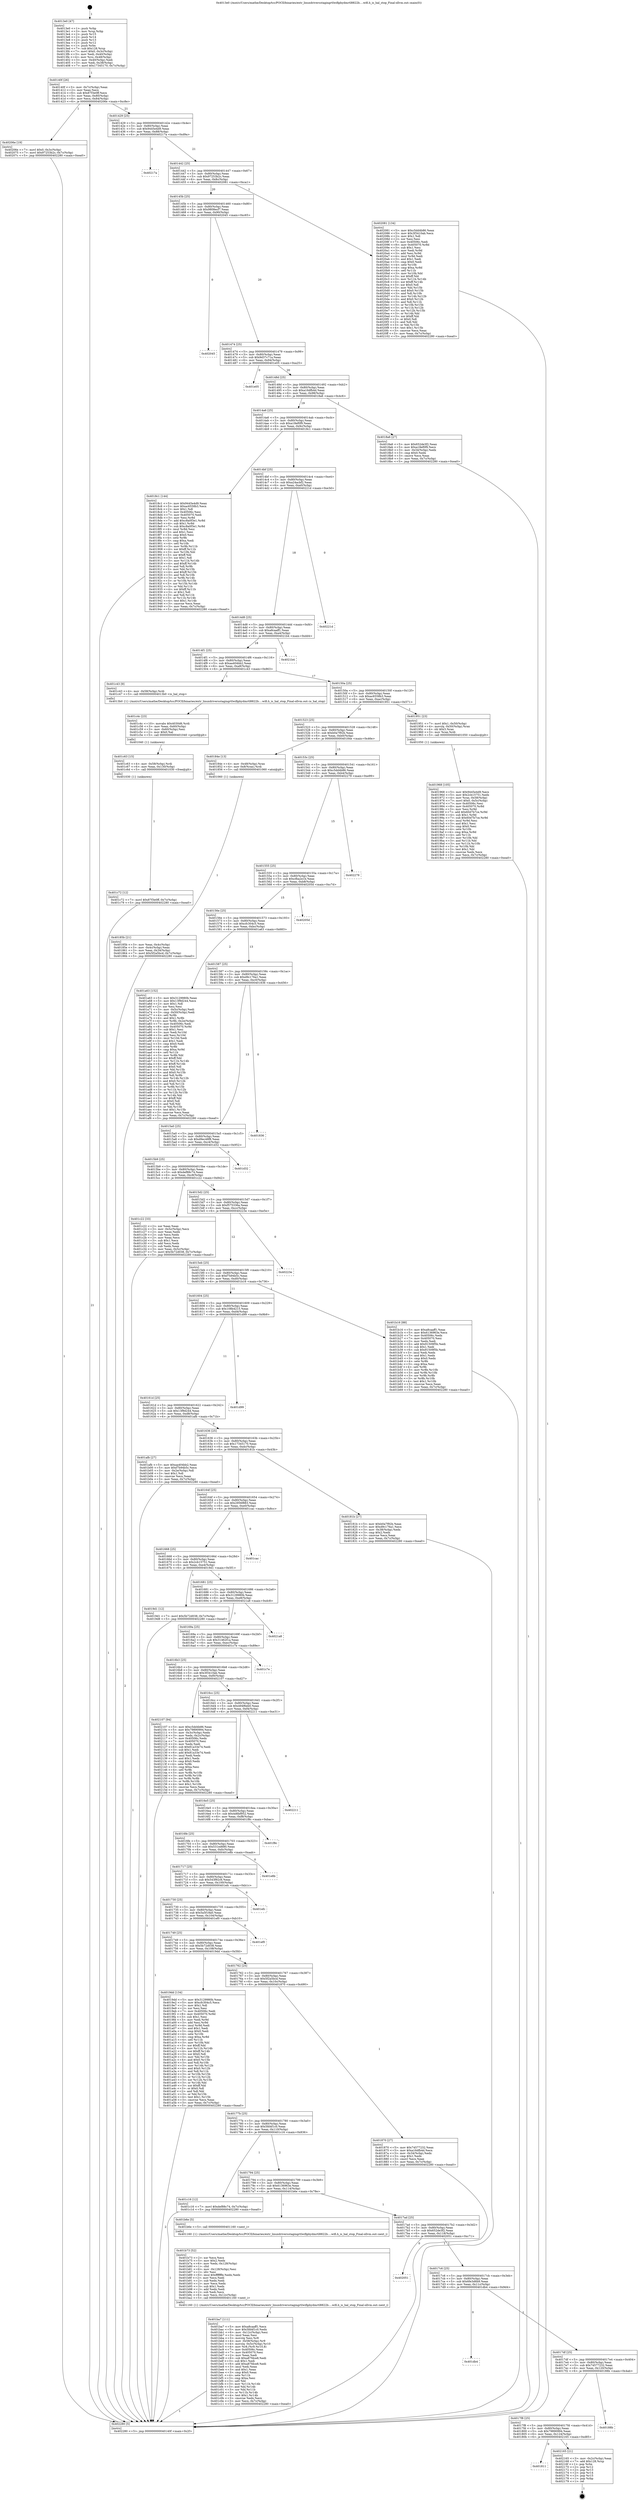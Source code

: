 digraph "0x4013e0" {
  label = "0x4013e0 (/mnt/c/Users/mathe/Desktop/tcc/POCII/binaries/extr_linuxdriversstagingrtlwifiphydmrtl8822b....wifi.h_is_hal_stop_Final-ollvm.out::main(0))"
  labelloc = "t"
  node[shape=record]

  Entry [label="",width=0.3,height=0.3,shape=circle,fillcolor=black,style=filled]
  "0x40140f" [label="{
     0x40140f [26]\l
     | [instrs]\l
     &nbsp;&nbsp;0x40140f \<+3\>: mov -0x7c(%rbp),%eax\l
     &nbsp;&nbsp;0x401412 \<+2\>: mov %eax,%ecx\l
     &nbsp;&nbsp;0x401414 \<+6\>: sub $0x87f3e0ff,%ecx\l
     &nbsp;&nbsp;0x40141a \<+3\>: mov %eax,-0x80(%rbp)\l
     &nbsp;&nbsp;0x40141d \<+6\>: mov %ecx,-0x84(%rbp)\l
     &nbsp;&nbsp;0x401423 \<+6\>: je 000000000040206e \<main+0xc8e\>\l
  }"]
  "0x40206e" [label="{
     0x40206e [19]\l
     | [instrs]\l
     &nbsp;&nbsp;0x40206e \<+7\>: movl $0x0,-0x3c(%rbp)\l
     &nbsp;&nbsp;0x402075 \<+7\>: movl $0x97253b2c,-0x7c(%rbp)\l
     &nbsp;&nbsp;0x40207c \<+5\>: jmp 0000000000402280 \<main+0xea0\>\l
  }"]
  "0x401429" [label="{
     0x401429 [25]\l
     | [instrs]\l
     &nbsp;&nbsp;0x401429 \<+5\>: jmp 000000000040142e \<main+0x4e\>\l
     &nbsp;&nbsp;0x40142e \<+3\>: mov -0x80(%rbp),%eax\l
     &nbsp;&nbsp;0x401431 \<+5\>: sub $0x9445e4d9,%eax\l
     &nbsp;&nbsp;0x401436 \<+6\>: mov %eax,-0x88(%rbp)\l
     &nbsp;&nbsp;0x40143c \<+6\>: je 000000000040217a \<main+0xd9a\>\l
  }"]
  Exit [label="",width=0.3,height=0.3,shape=circle,fillcolor=black,style=filled,peripheries=2]
  "0x40217a" [label="{
     0x40217a\l
  }", style=dashed]
  "0x401442" [label="{
     0x401442 [25]\l
     | [instrs]\l
     &nbsp;&nbsp;0x401442 \<+5\>: jmp 0000000000401447 \<main+0x67\>\l
     &nbsp;&nbsp;0x401447 \<+3\>: mov -0x80(%rbp),%eax\l
     &nbsp;&nbsp;0x40144a \<+5\>: sub $0x97253b2c,%eax\l
     &nbsp;&nbsp;0x40144f \<+6\>: mov %eax,-0x8c(%rbp)\l
     &nbsp;&nbsp;0x401455 \<+6\>: je 0000000000402081 \<main+0xca1\>\l
  }"]
  "0x401811" [label="{
     0x401811\l
  }", style=dashed]
  "0x402081" [label="{
     0x402081 [134]\l
     | [instrs]\l
     &nbsp;&nbsp;0x402081 \<+5\>: mov $0xc5dd4b86,%eax\l
     &nbsp;&nbsp;0x402086 \<+5\>: mov $0x3f3410ab,%ecx\l
     &nbsp;&nbsp;0x40208b \<+2\>: mov $0x1,%dl\l
     &nbsp;&nbsp;0x40208d \<+2\>: xor %esi,%esi\l
     &nbsp;&nbsp;0x40208f \<+7\>: mov 0x40506c,%edi\l
     &nbsp;&nbsp;0x402096 \<+8\>: mov 0x405070,%r8d\l
     &nbsp;&nbsp;0x40209e \<+3\>: sub $0x1,%esi\l
     &nbsp;&nbsp;0x4020a1 \<+3\>: mov %edi,%r9d\l
     &nbsp;&nbsp;0x4020a4 \<+3\>: add %esi,%r9d\l
     &nbsp;&nbsp;0x4020a7 \<+4\>: imul %r9d,%edi\l
     &nbsp;&nbsp;0x4020ab \<+3\>: and $0x1,%edi\l
     &nbsp;&nbsp;0x4020ae \<+3\>: cmp $0x0,%edi\l
     &nbsp;&nbsp;0x4020b1 \<+4\>: sete %r10b\l
     &nbsp;&nbsp;0x4020b5 \<+4\>: cmp $0xa,%r8d\l
     &nbsp;&nbsp;0x4020b9 \<+4\>: setl %r11b\l
     &nbsp;&nbsp;0x4020bd \<+3\>: mov %r10b,%bl\l
     &nbsp;&nbsp;0x4020c0 \<+3\>: xor $0xff,%bl\l
     &nbsp;&nbsp;0x4020c3 \<+3\>: mov %r11b,%r14b\l
     &nbsp;&nbsp;0x4020c6 \<+4\>: xor $0xff,%r14b\l
     &nbsp;&nbsp;0x4020ca \<+3\>: xor $0x0,%dl\l
     &nbsp;&nbsp;0x4020cd \<+3\>: mov %bl,%r15b\l
     &nbsp;&nbsp;0x4020d0 \<+4\>: and $0x0,%r15b\l
     &nbsp;&nbsp;0x4020d4 \<+3\>: and %dl,%r10b\l
     &nbsp;&nbsp;0x4020d7 \<+3\>: mov %r14b,%r12b\l
     &nbsp;&nbsp;0x4020da \<+4\>: and $0x0,%r12b\l
     &nbsp;&nbsp;0x4020de \<+3\>: and %dl,%r11b\l
     &nbsp;&nbsp;0x4020e1 \<+3\>: or %r10b,%r15b\l
     &nbsp;&nbsp;0x4020e4 \<+3\>: or %r11b,%r12b\l
     &nbsp;&nbsp;0x4020e7 \<+3\>: xor %r12b,%r15b\l
     &nbsp;&nbsp;0x4020ea \<+3\>: or %r14b,%bl\l
     &nbsp;&nbsp;0x4020ed \<+3\>: xor $0xff,%bl\l
     &nbsp;&nbsp;0x4020f0 \<+3\>: or $0x0,%dl\l
     &nbsp;&nbsp;0x4020f3 \<+2\>: and %dl,%bl\l
     &nbsp;&nbsp;0x4020f5 \<+3\>: or %bl,%r15b\l
     &nbsp;&nbsp;0x4020f8 \<+4\>: test $0x1,%r15b\l
     &nbsp;&nbsp;0x4020fc \<+3\>: cmovne %ecx,%eax\l
     &nbsp;&nbsp;0x4020ff \<+3\>: mov %eax,-0x7c(%rbp)\l
     &nbsp;&nbsp;0x402102 \<+5\>: jmp 0000000000402280 \<main+0xea0\>\l
  }"]
  "0x40145b" [label="{
     0x40145b [25]\l
     | [instrs]\l
     &nbsp;&nbsp;0x40145b \<+5\>: jmp 0000000000401460 \<main+0x80\>\l
     &nbsp;&nbsp;0x401460 \<+3\>: mov -0x80(%rbp),%eax\l
     &nbsp;&nbsp;0x401463 \<+5\>: sub $0x9808ecf7,%eax\l
     &nbsp;&nbsp;0x401468 \<+6\>: mov %eax,-0x90(%rbp)\l
     &nbsp;&nbsp;0x40146e \<+6\>: je 0000000000402045 \<main+0xc65\>\l
  }"]
  "0x402165" [label="{
     0x402165 [21]\l
     | [instrs]\l
     &nbsp;&nbsp;0x402165 \<+3\>: mov -0x2c(%rbp),%eax\l
     &nbsp;&nbsp;0x402168 \<+7\>: add $0x128,%rsp\l
     &nbsp;&nbsp;0x40216f \<+1\>: pop %rbx\l
     &nbsp;&nbsp;0x402170 \<+2\>: pop %r12\l
     &nbsp;&nbsp;0x402172 \<+2\>: pop %r13\l
     &nbsp;&nbsp;0x402174 \<+2\>: pop %r14\l
     &nbsp;&nbsp;0x402176 \<+2\>: pop %r15\l
     &nbsp;&nbsp;0x402178 \<+1\>: pop %rbp\l
     &nbsp;&nbsp;0x402179 \<+1\>: ret\l
  }"]
  "0x402045" [label="{
     0x402045\l
  }", style=dashed]
  "0x401474" [label="{
     0x401474 [25]\l
     | [instrs]\l
     &nbsp;&nbsp;0x401474 \<+5\>: jmp 0000000000401479 \<main+0x99\>\l
     &nbsp;&nbsp;0x401479 \<+3\>: mov -0x80(%rbp),%eax\l
     &nbsp;&nbsp;0x40147c \<+5\>: sub $0x9d37c71a,%eax\l
     &nbsp;&nbsp;0x401481 \<+6\>: mov %eax,-0x94(%rbp)\l
     &nbsp;&nbsp;0x401487 \<+6\>: je 0000000000401e05 \<main+0xa25\>\l
  }"]
  "0x4017f8" [label="{
     0x4017f8 [25]\l
     | [instrs]\l
     &nbsp;&nbsp;0x4017f8 \<+5\>: jmp 00000000004017fd \<main+0x41d\>\l
     &nbsp;&nbsp;0x4017fd \<+3\>: mov -0x80(%rbp),%eax\l
     &nbsp;&nbsp;0x401800 \<+5\>: sub $0x79890994,%eax\l
     &nbsp;&nbsp;0x401805 \<+6\>: mov %eax,-0x124(%rbp)\l
     &nbsp;&nbsp;0x40180b \<+6\>: je 0000000000402165 \<main+0xd85\>\l
  }"]
  "0x401e05" [label="{
     0x401e05\l
  }", style=dashed]
  "0x40148d" [label="{
     0x40148d [25]\l
     | [instrs]\l
     &nbsp;&nbsp;0x40148d \<+5\>: jmp 0000000000401492 \<main+0xb2\>\l
     &nbsp;&nbsp;0x401492 \<+3\>: mov -0x80(%rbp),%eax\l
     &nbsp;&nbsp;0x401495 \<+5\>: sub $0xa16dfb4d,%eax\l
     &nbsp;&nbsp;0x40149a \<+6\>: mov %eax,-0x98(%rbp)\l
     &nbsp;&nbsp;0x4014a0 \<+6\>: je 00000000004018a6 \<main+0x4c6\>\l
  }"]
  "0x40188b" [label="{
     0x40188b\l
  }", style=dashed]
  "0x4018a6" [label="{
     0x4018a6 [27]\l
     | [instrs]\l
     &nbsp;&nbsp;0x4018a6 \<+5\>: mov $0x652de3f2,%eax\l
     &nbsp;&nbsp;0x4018ab \<+5\>: mov $0xa18ef0f9,%ecx\l
     &nbsp;&nbsp;0x4018b0 \<+3\>: mov -0x34(%rbp),%edx\l
     &nbsp;&nbsp;0x4018b3 \<+3\>: cmp $0x0,%edx\l
     &nbsp;&nbsp;0x4018b6 \<+3\>: cmove %ecx,%eax\l
     &nbsp;&nbsp;0x4018b9 \<+3\>: mov %eax,-0x7c(%rbp)\l
     &nbsp;&nbsp;0x4018bc \<+5\>: jmp 0000000000402280 \<main+0xea0\>\l
  }"]
  "0x4014a6" [label="{
     0x4014a6 [25]\l
     | [instrs]\l
     &nbsp;&nbsp;0x4014a6 \<+5\>: jmp 00000000004014ab \<main+0xcb\>\l
     &nbsp;&nbsp;0x4014ab \<+3\>: mov -0x80(%rbp),%eax\l
     &nbsp;&nbsp;0x4014ae \<+5\>: sub $0xa18ef0f9,%eax\l
     &nbsp;&nbsp;0x4014b3 \<+6\>: mov %eax,-0x9c(%rbp)\l
     &nbsp;&nbsp;0x4014b9 \<+6\>: je 00000000004018c1 \<main+0x4e1\>\l
  }"]
  "0x4017df" [label="{
     0x4017df [25]\l
     | [instrs]\l
     &nbsp;&nbsp;0x4017df \<+5\>: jmp 00000000004017e4 \<main+0x404\>\l
     &nbsp;&nbsp;0x4017e4 \<+3\>: mov -0x80(%rbp),%eax\l
     &nbsp;&nbsp;0x4017e7 \<+5\>: sub $0x74577232,%eax\l
     &nbsp;&nbsp;0x4017ec \<+6\>: mov %eax,-0x120(%rbp)\l
     &nbsp;&nbsp;0x4017f2 \<+6\>: je 000000000040188b \<main+0x4ab\>\l
  }"]
  "0x4018c1" [label="{
     0x4018c1 [144]\l
     | [instrs]\l
     &nbsp;&nbsp;0x4018c1 \<+5\>: mov $0x9445e4d9,%eax\l
     &nbsp;&nbsp;0x4018c6 \<+5\>: mov $0xac6558b3,%ecx\l
     &nbsp;&nbsp;0x4018cb \<+2\>: mov $0x1,%dl\l
     &nbsp;&nbsp;0x4018cd \<+7\>: mov 0x40506c,%esi\l
     &nbsp;&nbsp;0x4018d4 \<+7\>: mov 0x405070,%edi\l
     &nbsp;&nbsp;0x4018db \<+3\>: mov %esi,%r8d\l
     &nbsp;&nbsp;0x4018de \<+7\>: add $0xc8a0f3e1,%r8d\l
     &nbsp;&nbsp;0x4018e5 \<+4\>: sub $0x1,%r8d\l
     &nbsp;&nbsp;0x4018e9 \<+7\>: sub $0xc8a0f3e1,%r8d\l
     &nbsp;&nbsp;0x4018f0 \<+4\>: imul %r8d,%esi\l
     &nbsp;&nbsp;0x4018f4 \<+3\>: and $0x1,%esi\l
     &nbsp;&nbsp;0x4018f7 \<+3\>: cmp $0x0,%esi\l
     &nbsp;&nbsp;0x4018fa \<+4\>: sete %r9b\l
     &nbsp;&nbsp;0x4018fe \<+3\>: cmp $0xa,%edi\l
     &nbsp;&nbsp;0x401901 \<+4\>: setl %r10b\l
     &nbsp;&nbsp;0x401905 \<+3\>: mov %r9b,%r11b\l
     &nbsp;&nbsp;0x401908 \<+4\>: xor $0xff,%r11b\l
     &nbsp;&nbsp;0x40190c \<+3\>: mov %r10b,%bl\l
     &nbsp;&nbsp;0x40190f \<+3\>: xor $0xff,%bl\l
     &nbsp;&nbsp;0x401912 \<+3\>: xor $0x1,%dl\l
     &nbsp;&nbsp;0x401915 \<+3\>: mov %r11b,%r14b\l
     &nbsp;&nbsp;0x401918 \<+4\>: and $0xff,%r14b\l
     &nbsp;&nbsp;0x40191c \<+3\>: and %dl,%r9b\l
     &nbsp;&nbsp;0x40191f \<+3\>: mov %bl,%r15b\l
     &nbsp;&nbsp;0x401922 \<+4\>: and $0xff,%r15b\l
     &nbsp;&nbsp;0x401926 \<+3\>: and %dl,%r10b\l
     &nbsp;&nbsp;0x401929 \<+3\>: or %r9b,%r14b\l
     &nbsp;&nbsp;0x40192c \<+3\>: or %r10b,%r15b\l
     &nbsp;&nbsp;0x40192f \<+3\>: xor %r15b,%r14b\l
     &nbsp;&nbsp;0x401932 \<+3\>: or %bl,%r11b\l
     &nbsp;&nbsp;0x401935 \<+4\>: xor $0xff,%r11b\l
     &nbsp;&nbsp;0x401939 \<+3\>: or $0x1,%dl\l
     &nbsp;&nbsp;0x40193c \<+3\>: and %dl,%r11b\l
     &nbsp;&nbsp;0x40193f \<+3\>: or %r11b,%r14b\l
     &nbsp;&nbsp;0x401942 \<+4\>: test $0x1,%r14b\l
     &nbsp;&nbsp;0x401946 \<+3\>: cmovne %ecx,%eax\l
     &nbsp;&nbsp;0x401949 \<+3\>: mov %eax,-0x7c(%rbp)\l
     &nbsp;&nbsp;0x40194c \<+5\>: jmp 0000000000402280 \<main+0xea0\>\l
  }"]
  "0x4014bf" [label="{
     0x4014bf [25]\l
     | [instrs]\l
     &nbsp;&nbsp;0x4014bf \<+5\>: jmp 00000000004014c4 \<main+0xe4\>\l
     &nbsp;&nbsp;0x4014c4 \<+3\>: mov -0x80(%rbp),%eax\l
     &nbsp;&nbsp;0x4014c7 \<+5\>: sub $0xa24acbf2,%eax\l
     &nbsp;&nbsp;0x4014cc \<+6\>: mov %eax,-0xa0(%rbp)\l
     &nbsp;&nbsp;0x4014d2 \<+6\>: je 000000000040221d \<main+0xe3d\>\l
  }"]
  "0x401db4" [label="{
     0x401db4\l
  }", style=dashed]
  "0x40221d" [label="{
     0x40221d\l
  }", style=dashed]
  "0x4014d8" [label="{
     0x4014d8 [25]\l
     | [instrs]\l
     &nbsp;&nbsp;0x4014d8 \<+5\>: jmp 00000000004014dd \<main+0xfd\>\l
     &nbsp;&nbsp;0x4014dd \<+3\>: mov -0x80(%rbp),%eax\l
     &nbsp;&nbsp;0x4014e0 \<+5\>: sub $0xa8caaff1,%eax\l
     &nbsp;&nbsp;0x4014e5 \<+6\>: mov %eax,-0xa4(%rbp)\l
     &nbsp;&nbsp;0x4014eb \<+6\>: je 00000000004021b4 \<main+0xdd4\>\l
  }"]
  "0x4017c6" [label="{
     0x4017c6 [25]\l
     | [instrs]\l
     &nbsp;&nbsp;0x4017c6 \<+5\>: jmp 00000000004017cb \<main+0x3eb\>\l
     &nbsp;&nbsp;0x4017cb \<+3\>: mov -0x80(%rbp),%eax\l
     &nbsp;&nbsp;0x4017ce \<+5\>: sub $0x6fe3d6b9,%eax\l
     &nbsp;&nbsp;0x4017d3 \<+6\>: mov %eax,-0x11c(%rbp)\l
     &nbsp;&nbsp;0x4017d9 \<+6\>: je 0000000000401db4 \<main+0x9d4\>\l
  }"]
  "0x4021b4" [label="{
     0x4021b4\l
  }", style=dashed]
  "0x4014f1" [label="{
     0x4014f1 [25]\l
     | [instrs]\l
     &nbsp;&nbsp;0x4014f1 \<+5\>: jmp 00000000004014f6 \<main+0x116\>\l
     &nbsp;&nbsp;0x4014f6 \<+3\>: mov -0x80(%rbp),%eax\l
     &nbsp;&nbsp;0x4014f9 \<+5\>: sub $0xaa404bb2,%eax\l
     &nbsp;&nbsp;0x4014fe \<+6\>: mov %eax,-0xa8(%rbp)\l
     &nbsp;&nbsp;0x401504 \<+6\>: je 0000000000401c43 \<main+0x863\>\l
  }"]
  "0x402051" [label="{
     0x402051\l
  }", style=dashed]
  "0x401c43" [label="{
     0x401c43 [9]\l
     | [instrs]\l
     &nbsp;&nbsp;0x401c43 \<+4\>: mov -0x58(%rbp),%rdi\l
     &nbsp;&nbsp;0x401c47 \<+5\>: call 00000000004013b0 \<is_hal_stop\>\l
     | [calls]\l
     &nbsp;&nbsp;0x4013b0 \{1\} (/mnt/c/Users/mathe/Desktop/tcc/POCII/binaries/extr_linuxdriversstagingrtlwifiphydmrtl8822b....wifi.h_is_hal_stop_Final-ollvm.out::is_hal_stop)\l
  }"]
  "0x40150a" [label="{
     0x40150a [25]\l
     | [instrs]\l
     &nbsp;&nbsp;0x40150a \<+5\>: jmp 000000000040150f \<main+0x12f\>\l
     &nbsp;&nbsp;0x40150f \<+3\>: mov -0x80(%rbp),%eax\l
     &nbsp;&nbsp;0x401512 \<+5\>: sub $0xac6558b3,%eax\l
     &nbsp;&nbsp;0x401517 \<+6\>: mov %eax,-0xac(%rbp)\l
     &nbsp;&nbsp;0x40151d \<+6\>: je 0000000000401951 \<main+0x571\>\l
  }"]
  "0x401c72" [label="{
     0x401c72 [12]\l
     | [instrs]\l
     &nbsp;&nbsp;0x401c72 \<+7\>: movl $0x87f3e0ff,-0x7c(%rbp)\l
     &nbsp;&nbsp;0x401c79 \<+5\>: jmp 0000000000402280 \<main+0xea0\>\l
  }"]
  "0x401951" [label="{
     0x401951 [23]\l
     | [instrs]\l
     &nbsp;&nbsp;0x401951 \<+7\>: movl $0x1,-0x50(%rbp)\l
     &nbsp;&nbsp;0x401958 \<+4\>: movslq -0x50(%rbp),%rax\l
     &nbsp;&nbsp;0x40195c \<+4\>: shl $0x3,%rax\l
     &nbsp;&nbsp;0x401960 \<+3\>: mov %rax,%rdi\l
     &nbsp;&nbsp;0x401963 \<+5\>: call 0000000000401050 \<malloc@plt\>\l
     | [calls]\l
     &nbsp;&nbsp;0x401050 \{1\} (unknown)\l
  }"]
  "0x401523" [label="{
     0x401523 [25]\l
     | [instrs]\l
     &nbsp;&nbsp;0x401523 \<+5\>: jmp 0000000000401528 \<main+0x148\>\l
     &nbsp;&nbsp;0x401528 \<+3\>: mov -0x80(%rbp),%eax\l
     &nbsp;&nbsp;0x40152b \<+5\>: sub $0xb0a7f92b,%eax\l
     &nbsp;&nbsp;0x401530 \<+6\>: mov %eax,-0xb0(%rbp)\l
     &nbsp;&nbsp;0x401536 \<+6\>: je 000000000040184e \<main+0x46e\>\l
  }"]
  "0x401c63" [label="{
     0x401c63 [15]\l
     | [instrs]\l
     &nbsp;&nbsp;0x401c63 \<+4\>: mov -0x58(%rbp),%rdi\l
     &nbsp;&nbsp;0x401c67 \<+6\>: mov %eax,-0x130(%rbp)\l
     &nbsp;&nbsp;0x401c6d \<+5\>: call 0000000000401030 \<free@plt\>\l
     | [calls]\l
     &nbsp;&nbsp;0x401030 \{1\} (unknown)\l
  }"]
  "0x40184e" [label="{
     0x40184e [13]\l
     | [instrs]\l
     &nbsp;&nbsp;0x40184e \<+4\>: mov -0x48(%rbp),%rax\l
     &nbsp;&nbsp;0x401852 \<+4\>: mov 0x8(%rax),%rdi\l
     &nbsp;&nbsp;0x401856 \<+5\>: call 0000000000401060 \<atoi@plt\>\l
     | [calls]\l
     &nbsp;&nbsp;0x401060 \{1\} (unknown)\l
  }"]
  "0x40153c" [label="{
     0x40153c [25]\l
     | [instrs]\l
     &nbsp;&nbsp;0x40153c \<+5\>: jmp 0000000000401541 \<main+0x161\>\l
     &nbsp;&nbsp;0x401541 \<+3\>: mov -0x80(%rbp),%eax\l
     &nbsp;&nbsp;0x401544 \<+5\>: sub $0xc5dd4b86,%eax\l
     &nbsp;&nbsp;0x401549 \<+6\>: mov %eax,-0xb4(%rbp)\l
     &nbsp;&nbsp;0x40154f \<+6\>: je 0000000000402279 \<main+0xe99\>\l
  }"]
  "0x401c4c" [label="{
     0x401c4c [23]\l
     | [instrs]\l
     &nbsp;&nbsp;0x401c4c \<+10\>: movabs $0x4030d6,%rdi\l
     &nbsp;&nbsp;0x401c56 \<+3\>: mov %eax,-0x60(%rbp)\l
     &nbsp;&nbsp;0x401c59 \<+3\>: mov -0x60(%rbp),%esi\l
     &nbsp;&nbsp;0x401c5c \<+2\>: mov $0x0,%al\l
     &nbsp;&nbsp;0x401c5e \<+5\>: call 0000000000401040 \<printf@plt\>\l
     | [calls]\l
     &nbsp;&nbsp;0x401040 \{1\} (unknown)\l
  }"]
  "0x402279" [label="{
     0x402279\l
  }", style=dashed]
  "0x401555" [label="{
     0x401555 [25]\l
     | [instrs]\l
     &nbsp;&nbsp;0x401555 \<+5\>: jmp 000000000040155a \<main+0x17a\>\l
     &nbsp;&nbsp;0x40155a \<+3\>: mov -0x80(%rbp),%eax\l
     &nbsp;&nbsp;0x40155d \<+5\>: sub $0xcfba2e1b,%eax\l
     &nbsp;&nbsp;0x401562 \<+6\>: mov %eax,-0xb8(%rbp)\l
     &nbsp;&nbsp;0x401568 \<+6\>: je 000000000040205d \<main+0xc7d\>\l
  }"]
  "0x401ba7" [label="{
     0x401ba7 [111]\l
     | [instrs]\l
     &nbsp;&nbsp;0x401ba7 \<+5\>: mov $0xa8caaff1,%ecx\l
     &nbsp;&nbsp;0x401bac \<+5\>: mov $0x5fd4f1c0,%edx\l
     &nbsp;&nbsp;0x401bb1 \<+6\>: mov -0x12c(%rbp),%esi\l
     &nbsp;&nbsp;0x401bb7 \<+3\>: imul %eax,%esi\l
     &nbsp;&nbsp;0x401bba \<+3\>: movslq %esi,%r8\l
     &nbsp;&nbsp;0x401bbd \<+4\>: mov -0x58(%rbp),%r9\l
     &nbsp;&nbsp;0x401bc1 \<+4\>: movslq -0x5c(%rbp),%r10\l
     &nbsp;&nbsp;0x401bc5 \<+4\>: mov %r8,(%r9,%r10,8)\l
     &nbsp;&nbsp;0x401bc9 \<+7\>: mov 0x40506c,%eax\l
     &nbsp;&nbsp;0x401bd0 \<+7\>: mov 0x405070,%esi\l
     &nbsp;&nbsp;0x401bd7 \<+2\>: mov %eax,%edi\l
     &nbsp;&nbsp;0x401bd9 \<+6\>: sub $0xa87fdce8,%edi\l
     &nbsp;&nbsp;0x401bdf \<+3\>: sub $0x1,%edi\l
     &nbsp;&nbsp;0x401be2 \<+6\>: add $0xa87fdce8,%edi\l
     &nbsp;&nbsp;0x401be8 \<+3\>: imul %edi,%eax\l
     &nbsp;&nbsp;0x401beb \<+3\>: and $0x1,%eax\l
     &nbsp;&nbsp;0x401bee \<+3\>: cmp $0x0,%eax\l
     &nbsp;&nbsp;0x401bf1 \<+4\>: sete %r11b\l
     &nbsp;&nbsp;0x401bf5 \<+3\>: cmp $0xa,%esi\l
     &nbsp;&nbsp;0x401bf8 \<+3\>: setl %bl\l
     &nbsp;&nbsp;0x401bfb \<+3\>: mov %r11b,%r14b\l
     &nbsp;&nbsp;0x401bfe \<+3\>: and %bl,%r14b\l
     &nbsp;&nbsp;0x401c01 \<+3\>: xor %bl,%r11b\l
     &nbsp;&nbsp;0x401c04 \<+3\>: or %r11b,%r14b\l
     &nbsp;&nbsp;0x401c07 \<+4\>: test $0x1,%r14b\l
     &nbsp;&nbsp;0x401c0b \<+3\>: cmovne %edx,%ecx\l
     &nbsp;&nbsp;0x401c0e \<+3\>: mov %ecx,-0x7c(%rbp)\l
     &nbsp;&nbsp;0x401c11 \<+5\>: jmp 0000000000402280 \<main+0xea0\>\l
  }"]
  "0x40205d" [label="{
     0x40205d\l
  }", style=dashed]
  "0x40156e" [label="{
     0x40156e [25]\l
     | [instrs]\l
     &nbsp;&nbsp;0x40156e \<+5\>: jmp 0000000000401573 \<main+0x193\>\l
     &nbsp;&nbsp;0x401573 \<+3\>: mov -0x80(%rbp),%eax\l
     &nbsp;&nbsp;0x401576 \<+5\>: sub $0xcfc304c5,%eax\l
     &nbsp;&nbsp;0x40157b \<+6\>: mov %eax,-0xbc(%rbp)\l
     &nbsp;&nbsp;0x401581 \<+6\>: je 0000000000401a63 \<main+0x683\>\l
  }"]
  "0x401b73" [label="{
     0x401b73 [52]\l
     | [instrs]\l
     &nbsp;&nbsp;0x401b73 \<+2\>: xor %ecx,%ecx\l
     &nbsp;&nbsp;0x401b75 \<+5\>: mov $0x2,%edx\l
     &nbsp;&nbsp;0x401b7a \<+6\>: mov %edx,-0x128(%rbp)\l
     &nbsp;&nbsp;0x401b80 \<+1\>: cltd\l
     &nbsp;&nbsp;0x401b81 \<+6\>: mov -0x128(%rbp),%esi\l
     &nbsp;&nbsp;0x401b87 \<+2\>: idiv %esi\l
     &nbsp;&nbsp;0x401b89 \<+6\>: imul $0xfffffffe,%edx,%edx\l
     &nbsp;&nbsp;0x401b8f \<+2\>: mov %ecx,%edi\l
     &nbsp;&nbsp;0x401b91 \<+2\>: sub %edx,%edi\l
     &nbsp;&nbsp;0x401b93 \<+2\>: mov %ecx,%edx\l
     &nbsp;&nbsp;0x401b95 \<+3\>: sub $0x1,%edx\l
     &nbsp;&nbsp;0x401b98 \<+2\>: add %edx,%edi\l
     &nbsp;&nbsp;0x401b9a \<+2\>: sub %edi,%ecx\l
     &nbsp;&nbsp;0x401b9c \<+6\>: mov %ecx,-0x12c(%rbp)\l
     &nbsp;&nbsp;0x401ba2 \<+5\>: call 0000000000401160 \<next_i\>\l
     | [calls]\l
     &nbsp;&nbsp;0x401160 \{1\} (/mnt/c/Users/mathe/Desktop/tcc/POCII/binaries/extr_linuxdriversstagingrtlwifiphydmrtl8822b....wifi.h_is_hal_stop_Final-ollvm.out::next_i)\l
  }"]
  "0x401a63" [label="{
     0x401a63 [152]\l
     | [instrs]\l
     &nbsp;&nbsp;0x401a63 \<+5\>: mov $0x3129980b,%eax\l
     &nbsp;&nbsp;0x401a68 \<+5\>: mov $0x13f9d244,%ecx\l
     &nbsp;&nbsp;0x401a6d \<+2\>: mov $0x1,%dl\l
     &nbsp;&nbsp;0x401a6f \<+2\>: xor %esi,%esi\l
     &nbsp;&nbsp;0x401a71 \<+3\>: mov -0x5c(%rbp),%edi\l
     &nbsp;&nbsp;0x401a74 \<+3\>: cmp -0x50(%rbp),%edi\l
     &nbsp;&nbsp;0x401a77 \<+4\>: setl %r8b\l
     &nbsp;&nbsp;0x401a7b \<+4\>: and $0x1,%r8b\l
     &nbsp;&nbsp;0x401a7f \<+4\>: mov %r8b,-0x2e(%rbp)\l
     &nbsp;&nbsp;0x401a83 \<+7\>: mov 0x40506c,%edi\l
     &nbsp;&nbsp;0x401a8a \<+8\>: mov 0x405070,%r9d\l
     &nbsp;&nbsp;0x401a92 \<+3\>: sub $0x1,%esi\l
     &nbsp;&nbsp;0x401a95 \<+3\>: mov %edi,%r10d\l
     &nbsp;&nbsp;0x401a98 \<+3\>: add %esi,%r10d\l
     &nbsp;&nbsp;0x401a9b \<+4\>: imul %r10d,%edi\l
     &nbsp;&nbsp;0x401a9f \<+3\>: and $0x1,%edi\l
     &nbsp;&nbsp;0x401aa2 \<+3\>: cmp $0x0,%edi\l
     &nbsp;&nbsp;0x401aa5 \<+4\>: sete %r8b\l
     &nbsp;&nbsp;0x401aa9 \<+4\>: cmp $0xa,%r9d\l
     &nbsp;&nbsp;0x401aad \<+4\>: setl %r11b\l
     &nbsp;&nbsp;0x401ab1 \<+3\>: mov %r8b,%bl\l
     &nbsp;&nbsp;0x401ab4 \<+3\>: xor $0xff,%bl\l
     &nbsp;&nbsp;0x401ab7 \<+3\>: mov %r11b,%r14b\l
     &nbsp;&nbsp;0x401aba \<+4\>: xor $0xff,%r14b\l
     &nbsp;&nbsp;0x401abe \<+3\>: xor $0x0,%dl\l
     &nbsp;&nbsp;0x401ac1 \<+3\>: mov %bl,%r15b\l
     &nbsp;&nbsp;0x401ac4 \<+4\>: and $0x0,%r15b\l
     &nbsp;&nbsp;0x401ac8 \<+3\>: and %dl,%r8b\l
     &nbsp;&nbsp;0x401acb \<+3\>: mov %r14b,%r12b\l
     &nbsp;&nbsp;0x401ace \<+4\>: and $0x0,%r12b\l
     &nbsp;&nbsp;0x401ad2 \<+3\>: and %dl,%r11b\l
     &nbsp;&nbsp;0x401ad5 \<+3\>: or %r8b,%r15b\l
     &nbsp;&nbsp;0x401ad8 \<+3\>: or %r11b,%r12b\l
     &nbsp;&nbsp;0x401adb \<+3\>: xor %r12b,%r15b\l
     &nbsp;&nbsp;0x401ade \<+3\>: or %r14b,%bl\l
     &nbsp;&nbsp;0x401ae1 \<+3\>: xor $0xff,%bl\l
     &nbsp;&nbsp;0x401ae4 \<+3\>: or $0x0,%dl\l
     &nbsp;&nbsp;0x401ae7 \<+2\>: and %dl,%bl\l
     &nbsp;&nbsp;0x401ae9 \<+3\>: or %bl,%r15b\l
     &nbsp;&nbsp;0x401aec \<+4\>: test $0x1,%r15b\l
     &nbsp;&nbsp;0x401af0 \<+3\>: cmovne %ecx,%eax\l
     &nbsp;&nbsp;0x401af3 \<+3\>: mov %eax,-0x7c(%rbp)\l
     &nbsp;&nbsp;0x401af6 \<+5\>: jmp 0000000000402280 \<main+0xea0\>\l
  }"]
  "0x401587" [label="{
     0x401587 [25]\l
     | [instrs]\l
     &nbsp;&nbsp;0x401587 \<+5\>: jmp 000000000040158c \<main+0x1ac\>\l
     &nbsp;&nbsp;0x40158c \<+3\>: mov -0x80(%rbp),%eax\l
     &nbsp;&nbsp;0x40158f \<+5\>: sub $0xd9c176a1,%eax\l
     &nbsp;&nbsp;0x401594 \<+6\>: mov %eax,-0xc0(%rbp)\l
     &nbsp;&nbsp;0x40159a \<+6\>: je 0000000000401836 \<main+0x456\>\l
  }"]
  "0x4017ad" [label="{
     0x4017ad [25]\l
     | [instrs]\l
     &nbsp;&nbsp;0x4017ad \<+5\>: jmp 00000000004017b2 \<main+0x3d2\>\l
     &nbsp;&nbsp;0x4017b2 \<+3\>: mov -0x80(%rbp),%eax\l
     &nbsp;&nbsp;0x4017b5 \<+5\>: sub $0x652de3f2,%eax\l
     &nbsp;&nbsp;0x4017ba \<+6\>: mov %eax,-0x118(%rbp)\l
     &nbsp;&nbsp;0x4017c0 \<+6\>: je 0000000000402051 \<main+0xc71\>\l
  }"]
  "0x401836" [label="{
     0x401836\l
  }", style=dashed]
  "0x4015a0" [label="{
     0x4015a0 [25]\l
     | [instrs]\l
     &nbsp;&nbsp;0x4015a0 \<+5\>: jmp 00000000004015a5 \<main+0x1c5\>\l
     &nbsp;&nbsp;0x4015a5 \<+3\>: mov -0x80(%rbp),%eax\l
     &nbsp;&nbsp;0x4015a8 \<+5\>: sub $0xd9ec48f8,%eax\l
     &nbsp;&nbsp;0x4015ad \<+6\>: mov %eax,-0xc4(%rbp)\l
     &nbsp;&nbsp;0x4015b3 \<+6\>: je 0000000000401d32 \<main+0x952\>\l
  }"]
  "0x401b6e" [label="{
     0x401b6e [5]\l
     | [instrs]\l
     &nbsp;&nbsp;0x401b6e \<+5\>: call 0000000000401160 \<next_i\>\l
     | [calls]\l
     &nbsp;&nbsp;0x401160 \{1\} (/mnt/c/Users/mathe/Desktop/tcc/POCII/binaries/extr_linuxdriversstagingrtlwifiphydmrtl8822b....wifi.h_is_hal_stop_Final-ollvm.out::next_i)\l
  }"]
  "0x401d32" [label="{
     0x401d32\l
  }", style=dashed]
  "0x4015b9" [label="{
     0x4015b9 [25]\l
     | [instrs]\l
     &nbsp;&nbsp;0x4015b9 \<+5\>: jmp 00000000004015be \<main+0x1de\>\l
     &nbsp;&nbsp;0x4015be \<+3\>: mov -0x80(%rbp),%eax\l
     &nbsp;&nbsp;0x4015c1 \<+5\>: sub $0xdef88c74,%eax\l
     &nbsp;&nbsp;0x4015c6 \<+6\>: mov %eax,-0xc8(%rbp)\l
     &nbsp;&nbsp;0x4015cc \<+6\>: je 0000000000401c22 \<main+0x842\>\l
  }"]
  "0x401794" [label="{
     0x401794 [25]\l
     | [instrs]\l
     &nbsp;&nbsp;0x401794 \<+5\>: jmp 0000000000401799 \<main+0x3b9\>\l
     &nbsp;&nbsp;0x401799 \<+3\>: mov -0x80(%rbp),%eax\l
     &nbsp;&nbsp;0x40179c \<+5\>: sub $0x6136963e,%eax\l
     &nbsp;&nbsp;0x4017a1 \<+6\>: mov %eax,-0x114(%rbp)\l
     &nbsp;&nbsp;0x4017a7 \<+6\>: je 0000000000401b6e \<main+0x78e\>\l
  }"]
  "0x401c22" [label="{
     0x401c22 [33]\l
     | [instrs]\l
     &nbsp;&nbsp;0x401c22 \<+2\>: xor %eax,%eax\l
     &nbsp;&nbsp;0x401c24 \<+3\>: mov -0x5c(%rbp),%ecx\l
     &nbsp;&nbsp;0x401c27 \<+2\>: mov %eax,%edx\l
     &nbsp;&nbsp;0x401c29 \<+2\>: sub %ecx,%edx\l
     &nbsp;&nbsp;0x401c2b \<+2\>: mov %eax,%ecx\l
     &nbsp;&nbsp;0x401c2d \<+3\>: sub $0x1,%ecx\l
     &nbsp;&nbsp;0x401c30 \<+2\>: add %ecx,%edx\l
     &nbsp;&nbsp;0x401c32 \<+2\>: sub %edx,%eax\l
     &nbsp;&nbsp;0x401c34 \<+3\>: mov %eax,-0x5c(%rbp)\l
     &nbsp;&nbsp;0x401c37 \<+7\>: movl $0x5b72d038,-0x7c(%rbp)\l
     &nbsp;&nbsp;0x401c3e \<+5\>: jmp 0000000000402280 \<main+0xea0\>\l
  }"]
  "0x4015d2" [label="{
     0x4015d2 [25]\l
     | [instrs]\l
     &nbsp;&nbsp;0x4015d2 \<+5\>: jmp 00000000004015d7 \<main+0x1f7\>\l
     &nbsp;&nbsp;0x4015d7 \<+3\>: mov -0x80(%rbp),%eax\l
     &nbsp;&nbsp;0x4015da \<+5\>: sub $0xf575336a,%eax\l
     &nbsp;&nbsp;0x4015df \<+6\>: mov %eax,-0xcc(%rbp)\l
     &nbsp;&nbsp;0x4015e5 \<+6\>: je 000000000040223e \<main+0xe5e\>\l
  }"]
  "0x401c16" [label="{
     0x401c16 [12]\l
     | [instrs]\l
     &nbsp;&nbsp;0x401c16 \<+7\>: movl $0xdef88c74,-0x7c(%rbp)\l
     &nbsp;&nbsp;0x401c1d \<+5\>: jmp 0000000000402280 \<main+0xea0\>\l
  }"]
  "0x40223e" [label="{
     0x40223e\l
  }", style=dashed]
  "0x4015eb" [label="{
     0x4015eb [25]\l
     | [instrs]\l
     &nbsp;&nbsp;0x4015eb \<+5\>: jmp 00000000004015f0 \<main+0x210\>\l
     &nbsp;&nbsp;0x4015f0 \<+3\>: mov -0x80(%rbp),%eax\l
     &nbsp;&nbsp;0x4015f3 \<+5\>: sub $0xf7b94b5c,%eax\l
     &nbsp;&nbsp;0x4015f8 \<+6\>: mov %eax,-0xd0(%rbp)\l
     &nbsp;&nbsp;0x4015fe \<+6\>: je 0000000000401b16 \<main+0x736\>\l
  }"]
  "0x401968" [label="{
     0x401968 [105]\l
     | [instrs]\l
     &nbsp;&nbsp;0x401968 \<+5\>: mov $0x9445e4d9,%ecx\l
     &nbsp;&nbsp;0x40196d \<+5\>: mov $0x2cb15751,%edx\l
     &nbsp;&nbsp;0x401972 \<+4\>: mov %rax,-0x58(%rbp)\l
     &nbsp;&nbsp;0x401976 \<+7\>: movl $0x0,-0x5c(%rbp)\l
     &nbsp;&nbsp;0x40197d \<+7\>: mov 0x40506c,%esi\l
     &nbsp;&nbsp;0x401984 \<+8\>: mov 0x405070,%r8d\l
     &nbsp;&nbsp;0x40198c \<+3\>: mov %esi,%r9d\l
     &nbsp;&nbsp;0x40198f \<+7\>: add $0x60d7b7ce,%r9d\l
     &nbsp;&nbsp;0x401996 \<+4\>: sub $0x1,%r9d\l
     &nbsp;&nbsp;0x40199a \<+7\>: sub $0x60d7b7ce,%r9d\l
     &nbsp;&nbsp;0x4019a1 \<+4\>: imul %r9d,%esi\l
     &nbsp;&nbsp;0x4019a5 \<+3\>: and $0x1,%esi\l
     &nbsp;&nbsp;0x4019a8 \<+3\>: cmp $0x0,%esi\l
     &nbsp;&nbsp;0x4019ab \<+4\>: sete %r10b\l
     &nbsp;&nbsp;0x4019af \<+4\>: cmp $0xa,%r8d\l
     &nbsp;&nbsp;0x4019b3 \<+4\>: setl %r11b\l
     &nbsp;&nbsp;0x4019b7 \<+3\>: mov %r10b,%bl\l
     &nbsp;&nbsp;0x4019ba \<+3\>: and %r11b,%bl\l
     &nbsp;&nbsp;0x4019bd \<+3\>: xor %r11b,%r10b\l
     &nbsp;&nbsp;0x4019c0 \<+3\>: or %r10b,%bl\l
     &nbsp;&nbsp;0x4019c3 \<+3\>: test $0x1,%bl\l
     &nbsp;&nbsp;0x4019c6 \<+3\>: cmovne %edx,%ecx\l
     &nbsp;&nbsp;0x4019c9 \<+3\>: mov %ecx,-0x7c(%rbp)\l
     &nbsp;&nbsp;0x4019cc \<+5\>: jmp 0000000000402280 \<main+0xea0\>\l
  }"]
  "0x401b16" [label="{
     0x401b16 [88]\l
     | [instrs]\l
     &nbsp;&nbsp;0x401b16 \<+5\>: mov $0xa8caaff1,%eax\l
     &nbsp;&nbsp;0x401b1b \<+5\>: mov $0x6136963e,%ecx\l
     &nbsp;&nbsp;0x401b20 \<+7\>: mov 0x40506c,%edx\l
     &nbsp;&nbsp;0x401b27 \<+7\>: mov 0x405070,%esi\l
     &nbsp;&nbsp;0x401b2e \<+2\>: mov %edx,%edi\l
     &nbsp;&nbsp;0x401b30 \<+6\>: add $0x91509f5b,%edi\l
     &nbsp;&nbsp;0x401b36 \<+3\>: sub $0x1,%edi\l
     &nbsp;&nbsp;0x401b39 \<+6\>: sub $0x91509f5b,%edi\l
     &nbsp;&nbsp;0x401b3f \<+3\>: imul %edi,%edx\l
     &nbsp;&nbsp;0x401b42 \<+3\>: and $0x1,%edx\l
     &nbsp;&nbsp;0x401b45 \<+3\>: cmp $0x0,%edx\l
     &nbsp;&nbsp;0x401b48 \<+4\>: sete %r8b\l
     &nbsp;&nbsp;0x401b4c \<+3\>: cmp $0xa,%esi\l
     &nbsp;&nbsp;0x401b4f \<+4\>: setl %r9b\l
     &nbsp;&nbsp;0x401b53 \<+3\>: mov %r8b,%r10b\l
     &nbsp;&nbsp;0x401b56 \<+3\>: and %r9b,%r10b\l
     &nbsp;&nbsp;0x401b59 \<+3\>: xor %r9b,%r8b\l
     &nbsp;&nbsp;0x401b5c \<+3\>: or %r8b,%r10b\l
     &nbsp;&nbsp;0x401b5f \<+4\>: test $0x1,%r10b\l
     &nbsp;&nbsp;0x401b63 \<+3\>: cmovne %ecx,%eax\l
     &nbsp;&nbsp;0x401b66 \<+3\>: mov %eax,-0x7c(%rbp)\l
     &nbsp;&nbsp;0x401b69 \<+5\>: jmp 0000000000402280 \<main+0xea0\>\l
  }"]
  "0x401604" [label="{
     0x401604 [25]\l
     | [instrs]\l
     &nbsp;&nbsp;0x401604 \<+5\>: jmp 0000000000401609 \<main+0x229\>\l
     &nbsp;&nbsp;0x401609 \<+3\>: mov -0x80(%rbp),%eax\l
     &nbsp;&nbsp;0x40160c \<+5\>: sub $0x108b4215,%eax\l
     &nbsp;&nbsp;0x401611 \<+6\>: mov %eax,-0xd4(%rbp)\l
     &nbsp;&nbsp;0x401617 \<+6\>: je 0000000000401d99 \<main+0x9b9\>\l
  }"]
  "0x40177b" [label="{
     0x40177b [25]\l
     | [instrs]\l
     &nbsp;&nbsp;0x40177b \<+5\>: jmp 0000000000401780 \<main+0x3a0\>\l
     &nbsp;&nbsp;0x401780 \<+3\>: mov -0x80(%rbp),%eax\l
     &nbsp;&nbsp;0x401783 \<+5\>: sub $0x5fd4f1c0,%eax\l
     &nbsp;&nbsp;0x401788 \<+6\>: mov %eax,-0x110(%rbp)\l
     &nbsp;&nbsp;0x40178e \<+6\>: je 0000000000401c16 \<main+0x836\>\l
  }"]
  "0x401d99" [label="{
     0x401d99\l
  }", style=dashed]
  "0x40161d" [label="{
     0x40161d [25]\l
     | [instrs]\l
     &nbsp;&nbsp;0x40161d \<+5\>: jmp 0000000000401622 \<main+0x242\>\l
     &nbsp;&nbsp;0x401622 \<+3\>: mov -0x80(%rbp),%eax\l
     &nbsp;&nbsp;0x401625 \<+5\>: sub $0x13f9d244,%eax\l
     &nbsp;&nbsp;0x40162a \<+6\>: mov %eax,-0xd8(%rbp)\l
     &nbsp;&nbsp;0x401630 \<+6\>: je 0000000000401afb \<main+0x71b\>\l
  }"]
  "0x401870" [label="{
     0x401870 [27]\l
     | [instrs]\l
     &nbsp;&nbsp;0x401870 \<+5\>: mov $0x74577232,%eax\l
     &nbsp;&nbsp;0x401875 \<+5\>: mov $0xa16dfb4d,%ecx\l
     &nbsp;&nbsp;0x40187a \<+3\>: mov -0x34(%rbp),%edx\l
     &nbsp;&nbsp;0x40187d \<+3\>: cmp $0x1,%edx\l
     &nbsp;&nbsp;0x401880 \<+3\>: cmovl %ecx,%eax\l
     &nbsp;&nbsp;0x401883 \<+3\>: mov %eax,-0x7c(%rbp)\l
     &nbsp;&nbsp;0x401886 \<+5\>: jmp 0000000000402280 \<main+0xea0\>\l
  }"]
  "0x401afb" [label="{
     0x401afb [27]\l
     | [instrs]\l
     &nbsp;&nbsp;0x401afb \<+5\>: mov $0xaa404bb2,%eax\l
     &nbsp;&nbsp;0x401b00 \<+5\>: mov $0xf7b94b5c,%ecx\l
     &nbsp;&nbsp;0x401b05 \<+3\>: mov -0x2e(%rbp),%dl\l
     &nbsp;&nbsp;0x401b08 \<+3\>: test $0x1,%dl\l
     &nbsp;&nbsp;0x401b0b \<+3\>: cmovne %ecx,%eax\l
     &nbsp;&nbsp;0x401b0e \<+3\>: mov %eax,-0x7c(%rbp)\l
     &nbsp;&nbsp;0x401b11 \<+5\>: jmp 0000000000402280 \<main+0xea0\>\l
  }"]
  "0x401636" [label="{
     0x401636 [25]\l
     | [instrs]\l
     &nbsp;&nbsp;0x401636 \<+5\>: jmp 000000000040163b \<main+0x25b\>\l
     &nbsp;&nbsp;0x40163b \<+3\>: mov -0x80(%rbp),%eax\l
     &nbsp;&nbsp;0x40163e \<+5\>: sub $0x17345170,%eax\l
     &nbsp;&nbsp;0x401643 \<+6\>: mov %eax,-0xdc(%rbp)\l
     &nbsp;&nbsp;0x401649 \<+6\>: je 000000000040181b \<main+0x43b\>\l
  }"]
  "0x401762" [label="{
     0x401762 [25]\l
     | [instrs]\l
     &nbsp;&nbsp;0x401762 \<+5\>: jmp 0000000000401767 \<main+0x387\>\l
     &nbsp;&nbsp;0x401767 \<+3\>: mov -0x80(%rbp),%eax\l
     &nbsp;&nbsp;0x40176a \<+5\>: sub $0x5f2a5bcd,%eax\l
     &nbsp;&nbsp;0x40176f \<+6\>: mov %eax,-0x10c(%rbp)\l
     &nbsp;&nbsp;0x401775 \<+6\>: je 0000000000401870 \<main+0x490\>\l
  }"]
  "0x40181b" [label="{
     0x40181b [27]\l
     | [instrs]\l
     &nbsp;&nbsp;0x40181b \<+5\>: mov $0xb0a7f92b,%eax\l
     &nbsp;&nbsp;0x401820 \<+5\>: mov $0xd9c176a1,%ecx\l
     &nbsp;&nbsp;0x401825 \<+3\>: mov -0x38(%rbp),%edx\l
     &nbsp;&nbsp;0x401828 \<+3\>: cmp $0x2,%edx\l
     &nbsp;&nbsp;0x40182b \<+3\>: cmovne %ecx,%eax\l
     &nbsp;&nbsp;0x40182e \<+3\>: mov %eax,-0x7c(%rbp)\l
     &nbsp;&nbsp;0x401831 \<+5\>: jmp 0000000000402280 \<main+0xea0\>\l
  }"]
  "0x40164f" [label="{
     0x40164f [25]\l
     | [instrs]\l
     &nbsp;&nbsp;0x40164f \<+5\>: jmp 0000000000401654 \<main+0x274\>\l
     &nbsp;&nbsp;0x401654 \<+3\>: mov -0x80(%rbp),%eax\l
     &nbsp;&nbsp;0x401657 \<+5\>: sub $0x2956f883,%eax\l
     &nbsp;&nbsp;0x40165c \<+6\>: mov %eax,-0xe0(%rbp)\l
     &nbsp;&nbsp;0x401662 \<+6\>: je 0000000000401cac \<main+0x8cc\>\l
  }"]
  "0x402280" [label="{
     0x402280 [5]\l
     | [instrs]\l
     &nbsp;&nbsp;0x402280 \<+5\>: jmp 000000000040140f \<main+0x2f\>\l
  }"]
  "0x4013e0" [label="{
     0x4013e0 [47]\l
     | [instrs]\l
     &nbsp;&nbsp;0x4013e0 \<+1\>: push %rbp\l
     &nbsp;&nbsp;0x4013e1 \<+3\>: mov %rsp,%rbp\l
     &nbsp;&nbsp;0x4013e4 \<+2\>: push %r15\l
     &nbsp;&nbsp;0x4013e6 \<+2\>: push %r14\l
     &nbsp;&nbsp;0x4013e8 \<+2\>: push %r13\l
     &nbsp;&nbsp;0x4013ea \<+2\>: push %r12\l
     &nbsp;&nbsp;0x4013ec \<+1\>: push %rbx\l
     &nbsp;&nbsp;0x4013ed \<+7\>: sub $0x128,%rsp\l
     &nbsp;&nbsp;0x4013f4 \<+7\>: movl $0x0,-0x3c(%rbp)\l
     &nbsp;&nbsp;0x4013fb \<+3\>: mov %edi,-0x40(%rbp)\l
     &nbsp;&nbsp;0x4013fe \<+4\>: mov %rsi,-0x48(%rbp)\l
     &nbsp;&nbsp;0x401402 \<+3\>: mov -0x40(%rbp),%edi\l
     &nbsp;&nbsp;0x401405 \<+3\>: mov %edi,-0x38(%rbp)\l
     &nbsp;&nbsp;0x401408 \<+7\>: movl $0x17345170,-0x7c(%rbp)\l
  }"]
  "0x40185b" [label="{
     0x40185b [21]\l
     | [instrs]\l
     &nbsp;&nbsp;0x40185b \<+3\>: mov %eax,-0x4c(%rbp)\l
     &nbsp;&nbsp;0x40185e \<+3\>: mov -0x4c(%rbp),%eax\l
     &nbsp;&nbsp;0x401861 \<+3\>: mov %eax,-0x34(%rbp)\l
     &nbsp;&nbsp;0x401864 \<+7\>: movl $0x5f2a5bcd,-0x7c(%rbp)\l
     &nbsp;&nbsp;0x40186b \<+5\>: jmp 0000000000402280 \<main+0xea0\>\l
  }"]
  "0x4019dd" [label="{
     0x4019dd [134]\l
     | [instrs]\l
     &nbsp;&nbsp;0x4019dd \<+5\>: mov $0x3129980b,%eax\l
     &nbsp;&nbsp;0x4019e2 \<+5\>: mov $0xcfc304c5,%ecx\l
     &nbsp;&nbsp;0x4019e7 \<+2\>: mov $0x1,%dl\l
     &nbsp;&nbsp;0x4019e9 \<+2\>: xor %esi,%esi\l
     &nbsp;&nbsp;0x4019eb \<+7\>: mov 0x40506c,%edi\l
     &nbsp;&nbsp;0x4019f2 \<+8\>: mov 0x405070,%r8d\l
     &nbsp;&nbsp;0x4019fa \<+3\>: sub $0x1,%esi\l
     &nbsp;&nbsp;0x4019fd \<+3\>: mov %edi,%r9d\l
     &nbsp;&nbsp;0x401a00 \<+3\>: add %esi,%r9d\l
     &nbsp;&nbsp;0x401a03 \<+4\>: imul %r9d,%edi\l
     &nbsp;&nbsp;0x401a07 \<+3\>: and $0x1,%edi\l
     &nbsp;&nbsp;0x401a0a \<+3\>: cmp $0x0,%edi\l
     &nbsp;&nbsp;0x401a0d \<+4\>: sete %r10b\l
     &nbsp;&nbsp;0x401a11 \<+4\>: cmp $0xa,%r8d\l
     &nbsp;&nbsp;0x401a15 \<+4\>: setl %r11b\l
     &nbsp;&nbsp;0x401a19 \<+3\>: mov %r10b,%bl\l
     &nbsp;&nbsp;0x401a1c \<+3\>: xor $0xff,%bl\l
     &nbsp;&nbsp;0x401a1f \<+3\>: mov %r11b,%r14b\l
     &nbsp;&nbsp;0x401a22 \<+4\>: xor $0xff,%r14b\l
     &nbsp;&nbsp;0x401a26 \<+3\>: xor $0x0,%dl\l
     &nbsp;&nbsp;0x401a29 \<+3\>: mov %bl,%r15b\l
     &nbsp;&nbsp;0x401a2c \<+4\>: and $0x0,%r15b\l
     &nbsp;&nbsp;0x401a30 \<+3\>: and %dl,%r10b\l
     &nbsp;&nbsp;0x401a33 \<+3\>: mov %r14b,%r12b\l
     &nbsp;&nbsp;0x401a36 \<+4\>: and $0x0,%r12b\l
     &nbsp;&nbsp;0x401a3a \<+3\>: and %dl,%r11b\l
     &nbsp;&nbsp;0x401a3d \<+3\>: or %r10b,%r15b\l
     &nbsp;&nbsp;0x401a40 \<+3\>: or %r11b,%r12b\l
     &nbsp;&nbsp;0x401a43 \<+3\>: xor %r12b,%r15b\l
     &nbsp;&nbsp;0x401a46 \<+3\>: or %r14b,%bl\l
     &nbsp;&nbsp;0x401a49 \<+3\>: xor $0xff,%bl\l
     &nbsp;&nbsp;0x401a4c \<+3\>: or $0x0,%dl\l
     &nbsp;&nbsp;0x401a4f \<+2\>: and %dl,%bl\l
     &nbsp;&nbsp;0x401a51 \<+3\>: or %bl,%r15b\l
     &nbsp;&nbsp;0x401a54 \<+4\>: test $0x1,%r15b\l
     &nbsp;&nbsp;0x401a58 \<+3\>: cmovne %ecx,%eax\l
     &nbsp;&nbsp;0x401a5b \<+3\>: mov %eax,-0x7c(%rbp)\l
     &nbsp;&nbsp;0x401a5e \<+5\>: jmp 0000000000402280 \<main+0xea0\>\l
  }"]
  "0x401cac" [label="{
     0x401cac\l
  }", style=dashed]
  "0x401668" [label="{
     0x401668 [25]\l
     | [instrs]\l
     &nbsp;&nbsp;0x401668 \<+5\>: jmp 000000000040166d \<main+0x28d\>\l
     &nbsp;&nbsp;0x40166d \<+3\>: mov -0x80(%rbp),%eax\l
     &nbsp;&nbsp;0x401670 \<+5\>: sub $0x2cb15751,%eax\l
     &nbsp;&nbsp;0x401675 \<+6\>: mov %eax,-0xe4(%rbp)\l
     &nbsp;&nbsp;0x40167b \<+6\>: je 00000000004019d1 \<main+0x5f1\>\l
  }"]
  "0x401749" [label="{
     0x401749 [25]\l
     | [instrs]\l
     &nbsp;&nbsp;0x401749 \<+5\>: jmp 000000000040174e \<main+0x36e\>\l
     &nbsp;&nbsp;0x40174e \<+3\>: mov -0x80(%rbp),%eax\l
     &nbsp;&nbsp;0x401751 \<+5\>: sub $0x5b72d038,%eax\l
     &nbsp;&nbsp;0x401756 \<+6\>: mov %eax,-0x108(%rbp)\l
     &nbsp;&nbsp;0x40175c \<+6\>: je 00000000004019dd \<main+0x5fd\>\l
  }"]
  "0x4019d1" [label="{
     0x4019d1 [12]\l
     | [instrs]\l
     &nbsp;&nbsp;0x4019d1 \<+7\>: movl $0x5b72d038,-0x7c(%rbp)\l
     &nbsp;&nbsp;0x4019d8 \<+5\>: jmp 0000000000402280 \<main+0xea0\>\l
  }"]
  "0x401681" [label="{
     0x401681 [25]\l
     | [instrs]\l
     &nbsp;&nbsp;0x401681 \<+5\>: jmp 0000000000401686 \<main+0x2a6\>\l
     &nbsp;&nbsp;0x401686 \<+3\>: mov -0x80(%rbp),%eax\l
     &nbsp;&nbsp;0x401689 \<+5\>: sub $0x3129980b,%eax\l
     &nbsp;&nbsp;0x40168e \<+6\>: mov %eax,-0xe8(%rbp)\l
     &nbsp;&nbsp;0x401694 \<+6\>: je 00000000004021a8 \<main+0xdc8\>\l
  }"]
  "0x401ef0" [label="{
     0x401ef0\l
  }", style=dashed]
  "0x4021a8" [label="{
     0x4021a8\l
  }", style=dashed]
  "0x40169a" [label="{
     0x40169a [25]\l
     | [instrs]\l
     &nbsp;&nbsp;0x40169a \<+5\>: jmp 000000000040169f \<main+0x2bf\>\l
     &nbsp;&nbsp;0x40169f \<+3\>: mov -0x80(%rbp),%eax\l
     &nbsp;&nbsp;0x4016a2 \<+5\>: sub $0x31462f1a,%eax\l
     &nbsp;&nbsp;0x4016a7 \<+6\>: mov %eax,-0xec(%rbp)\l
     &nbsp;&nbsp;0x4016ad \<+6\>: je 0000000000401c7e \<main+0x89e\>\l
  }"]
  "0x401730" [label="{
     0x401730 [25]\l
     | [instrs]\l
     &nbsp;&nbsp;0x401730 \<+5\>: jmp 0000000000401735 \<main+0x355\>\l
     &nbsp;&nbsp;0x401735 \<+3\>: mov -0x80(%rbp),%eax\l
     &nbsp;&nbsp;0x401738 \<+5\>: sub $0x5a5f18a0,%eax\l
     &nbsp;&nbsp;0x40173d \<+6\>: mov %eax,-0x104(%rbp)\l
     &nbsp;&nbsp;0x401743 \<+6\>: je 0000000000401ef0 \<main+0xb10\>\l
  }"]
  "0x401c7e" [label="{
     0x401c7e\l
  }", style=dashed]
  "0x4016b3" [label="{
     0x4016b3 [25]\l
     | [instrs]\l
     &nbsp;&nbsp;0x4016b3 \<+5\>: jmp 00000000004016b8 \<main+0x2d8\>\l
     &nbsp;&nbsp;0x4016b8 \<+3\>: mov -0x80(%rbp),%eax\l
     &nbsp;&nbsp;0x4016bb \<+5\>: sub $0x3f3410ab,%eax\l
     &nbsp;&nbsp;0x4016c0 \<+6\>: mov %eax,-0xf0(%rbp)\l
     &nbsp;&nbsp;0x4016c6 \<+6\>: je 0000000000402107 \<main+0xd27\>\l
  }"]
  "0x401efc" [label="{
     0x401efc\l
  }", style=dashed]
  "0x402107" [label="{
     0x402107 [94]\l
     | [instrs]\l
     &nbsp;&nbsp;0x402107 \<+5\>: mov $0xc5dd4b86,%eax\l
     &nbsp;&nbsp;0x40210c \<+5\>: mov $0x79890994,%ecx\l
     &nbsp;&nbsp;0x402111 \<+3\>: mov -0x3c(%rbp),%edx\l
     &nbsp;&nbsp;0x402114 \<+3\>: mov %edx,-0x2c(%rbp)\l
     &nbsp;&nbsp;0x402117 \<+7\>: mov 0x40506c,%edx\l
     &nbsp;&nbsp;0x40211e \<+7\>: mov 0x405070,%esi\l
     &nbsp;&nbsp;0x402125 \<+2\>: mov %edx,%edi\l
     &nbsp;&nbsp;0x402127 \<+6\>: sub $0x81a33e74,%edi\l
     &nbsp;&nbsp;0x40212d \<+3\>: sub $0x1,%edi\l
     &nbsp;&nbsp;0x402130 \<+6\>: add $0x81a33e74,%edi\l
     &nbsp;&nbsp;0x402136 \<+3\>: imul %edi,%edx\l
     &nbsp;&nbsp;0x402139 \<+3\>: and $0x1,%edx\l
     &nbsp;&nbsp;0x40213c \<+3\>: cmp $0x0,%edx\l
     &nbsp;&nbsp;0x40213f \<+4\>: sete %r8b\l
     &nbsp;&nbsp;0x402143 \<+3\>: cmp $0xa,%esi\l
     &nbsp;&nbsp;0x402146 \<+4\>: setl %r9b\l
     &nbsp;&nbsp;0x40214a \<+3\>: mov %r8b,%r10b\l
     &nbsp;&nbsp;0x40214d \<+3\>: and %r9b,%r10b\l
     &nbsp;&nbsp;0x402150 \<+3\>: xor %r9b,%r8b\l
     &nbsp;&nbsp;0x402153 \<+3\>: or %r8b,%r10b\l
     &nbsp;&nbsp;0x402156 \<+4\>: test $0x1,%r10b\l
     &nbsp;&nbsp;0x40215a \<+3\>: cmovne %ecx,%eax\l
     &nbsp;&nbsp;0x40215d \<+3\>: mov %eax,-0x7c(%rbp)\l
     &nbsp;&nbsp;0x402160 \<+5\>: jmp 0000000000402280 \<main+0xea0\>\l
  }"]
  "0x4016cc" [label="{
     0x4016cc [25]\l
     | [instrs]\l
     &nbsp;&nbsp;0x4016cc \<+5\>: jmp 00000000004016d1 \<main+0x2f1\>\l
     &nbsp;&nbsp;0x4016d1 \<+3\>: mov -0x80(%rbp),%eax\l
     &nbsp;&nbsp;0x4016d4 \<+5\>: sub $0x494f6eb0,%eax\l
     &nbsp;&nbsp;0x4016d9 \<+6\>: mov %eax,-0xf4(%rbp)\l
     &nbsp;&nbsp;0x4016df \<+6\>: je 0000000000402211 \<main+0xe31\>\l
  }"]
  "0x401717" [label="{
     0x401717 [25]\l
     | [instrs]\l
     &nbsp;&nbsp;0x401717 \<+5\>: jmp 000000000040171c \<main+0x33c\>\l
     &nbsp;&nbsp;0x40171c \<+3\>: mov -0x80(%rbp),%eax\l
     &nbsp;&nbsp;0x40171f \<+5\>: sub $0x543f92c6,%eax\l
     &nbsp;&nbsp;0x401724 \<+6\>: mov %eax,-0x100(%rbp)\l
     &nbsp;&nbsp;0x40172a \<+6\>: je 0000000000401efc \<main+0xb1c\>\l
  }"]
  "0x402211" [label="{
     0x402211\l
  }", style=dashed]
  "0x4016e5" [label="{
     0x4016e5 [25]\l
     | [instrs]\l
     &nbsp;&nbsp;0x4016e5 \<+5\>: jmp 00000000004016ea \<main+0x30a\>\l
     &nbsp;&nbsp;0x4016ea \<+3\>: mov -0x80(%rbp),%eax\l
     &nbsp;&nbsp;0x4016ed \<+5\>: sub $0x4d6bf952,%eax\l
     &nbsp;&nbsp;0x4016f2 \<+6\>: mov %eax,-0xf8(%rbp)\l
     &nbsp;&nbsp;0x4016f8 \<+6\>: je 0000000000401f8c \<main+0xbac\>\l
  }"]
  "0x401e8b" [label="{
     0x401e8b\l
  }", style=dashed]
  "0x401f8c" [label="{
     0x401f8c\l
  }", style=dashed]
  "0x4016fe" [label="{
     0x4016fe [25]\l
     | [instrs]\l
     &nbsp;&nbsp;0x4016fe \<+5\>: jmp 0000000000401703 \<main+0x323\>\l
     &nbsp;&nbsp;0x401703 \<+3\>: mov -0x80(%rbp),%eax\l
     &nbsp;&nbsp;0x401706 \<+5\>: sub $0x531ed680,%eax\l
     &nbsp;&nbsp;0x40170b \<+6\>: mov %eax,-0xfc(%rbp)\l
     &nbsp;&nbsp;0x401711 \<+6\>: je 0000000000401e8b \<main+0xaab\>\l
  }"]
  Entry -> "0x4013e0" [label=" 1"]
  "0x40140f" -> "0x40206e" [label=" 1"]
  "0x40140f" -> "0x401429" [label=" 21"]
  "0x402165" -> Exit [label=" 1"]
  "0x401429" -> "0x40217a" [label=" 0"]
  "0x401429" -> "0x401442" [label=" 21"]
  "0x4017f8" -> "0x401811" [label=" 0"]
  "0x401442" -> "0x402081" [label=" 1"]
  "0x401442" -> "0x40145b" [label=" 20"]
  "0x4017f8" -> "0x402165" [label=" 1"]
  "0x40145b" -> "0x402045" [label=" 0"]
  "0x40145b" -> "0x401474" [label=" 20"]
  "0x4017df" -> "0x4017f8" [label=" 1"]
  "0x401474" -> "0x401e05" [label=" 0"]
  "0x401474" -> "0x40148d" [label=" 20"]
  "0x4017df" -> "0x40188b" [label=" 0"]
  "0x40148d" -> "0x4018a6" [label=" 1"]
  "0x40148d" -> "0x4014a6" [label=" 19"]
  "0x4017c6" -> "0x4017df" [label=" 1"]
  "0x4014a6" -> "0x4018c1" [label=" 1"]
  "0x4014a6" -> "0x4014bf" [label=" 18"]
  "0x4017c6" -> "0x401db4" [label=" 0"]
  "0x4014bf" -> "0x40221d" [label=" 0"]
  "0x4014bf" -> "0x4014d8" [label=" 18"]
  "0x4017ad" -> "0x4017c6" [label=" 1"]
  "0x4014d8" -> "0x4021b4" [label=" 0"]
  "0x4014d8" -> "0x4014f1" [label=" 18"]
  "0x4017ad" -> "0x402051" [label=" 0"]
  "0x4014f1" -> "0x401c43" [label=" 1"]
  "0x4014f1" -> "0x40150a" [label=" 17"]
  "0x402107" -> "0x402280" [label=" 1"]
  "0x40150a" -> "0x401951" [label=" 1"]
  "0x40150a" -> "0x401523" [label=" 16"]
  "0x402081" -> "0x402280" [label=" 1"]
  "0x401523" -> "0x40184e" [label=" 1"]
  "0x401523" -> "0x40153c" [label=" 15"]
  "0x40206e" -> "0x402280" [label=" 1"]
  "0x40153c" -> "0x402279" [label=" 0"]
  "0x40153c" -> "0x401555" [label=" 15"]
  "0x401c72" -> "0x402280" [label=" 1"]
  "0x401555" -> "0x40205d" [label=" 0"]
  "0x401555" -> "0x40156e" [label=" 15"]
  "0x401c63" -> "0x401c72" [label=" 1"]
  "0x40156e" -> "0x401a63" [label=" 2"]
  "0x40156e" -> "0x401587" [label=" 13"]
  "0x401c4c" -> "0x401c63" [label=" 1"]
  "0x401587" -> "0x401836" [label=" 0"]
  "0x401587" -> "0x4015a0" [label=" 13"]
  "0x401c43" -> "0x401c4c" [label=" 1"]
  "0x4015a0" -> "0x401d32" [label=" 0"]
  "0x4015a0" -> "0x4015b9" [label=" 13"]
  "0x401c22" -> "0x402280" [label=" 1"]
  "0x4015b9" -> "0x401c22" [label=" 1"]
  "0x4015b9" -> "0x4015d2" [label=" 12"]
  "0x401ba7" -> "0x402280" [label=" 1"]
  "0x4015d2" -> "0x40223e" [label=" 0"]
  "0x4015d2" -> "0x4015eb" [label=" 12"]
  "0x401b73" -> "0x401ba7" [label=" 1"]
  "0x4015eb" -> "0x401b16" [label=" 1"]
  "0x4015eb" -> "0x401604" [label=" 11"]
  "0x401794" -> "0x4017ad" [label=" 1"]
  "0x401604" -> "0x401d99" [label=" 0"]
  "0x401604" -> "0x40161d" [label=" 11"]
  "0x401794" -> "0x401b6e" [label=" 1"]
  "0x40161d" -> "0x401afb" [label=" 2"]
  "0x40161d" -> "0x401636" [label=" 9"]
  "0x401c16" -> "0x402280" [label=" 1"]
  "0x401636" -> "0x40181b" [label=" 1"]
  "0x401636" -> "0x40164f" [label=" 8"]
  "0x40181b" -> "0x402280" [label=" 1"]
  "0x4013e0" -> "0x40140f" [label=" 1"]
  "0x402280" -> "0x40140f" [label=" 21"]
  "0x40184e" -> "0x40185b" [label=" 1"]
  "0x40185b" -> "0x402280" [label=" 1"]
  "0x40177b" -> "0x401c16" [label=" 1"]
  "0x40164f" -> "0x401cac" [label=" 0"]
  "0x40164f" -> "0x401668" [label=" 8"]
  "0x401b6e" -> "0x401b73" [label=" 1"]
  "0x401668" -> "0x4019d1" [label=" 1"]
  "0x401668" -> "0x401681" [label=" 7"]
  "0x401afb" -> "0x402280" [label=" 2"]
  "0x401681" -> "0x4021a8" [label=" 0"]
  "0x401681" -> "0x40169a" [label=" 7"]
  "0x401a63" -> "0x402280" [label=" 2"]
  "0x40169a" -> "0x401c7e" [label=" 0"]
  "0x40169a" -> "0x4016b3" [label=" 7"]
  "0x4019d1" -> "0x402280" [label=" 1"]
  "0x4016b3" -> "0x402107" [label=" 1"]
  "0x4016b3" -> "0x4016cc" [label=" 6"]
  "0x401968" -> "0x402280" [label=" 1"]
  "0x4016cc" -> "0x402211" [label=" 0"]
  "0x4016cc" -> "0x4016e5" [label=" 6"]
  "0x4018c1" -> "0x402280" [label=" 1"]
  "0x4016e5" -> "0x401f8c" [label=" 0"]
  "0x4016e5" -> "0x4016fe" [label=" 6"]
  "0x4018a6" -> "0x402280" [label=" 1"]
  "0x4016fe" -> "0x401e8b" [label=" 0"]
  "0x4016fe" -> "0x401717" [label=" 6"]
  "0x401951" -> "0x401968" [label=" 1"]
  "0x401717" -> "0x401efc" [label=" 0"]
  "0x401717" -> "0x401730" [label=" 6"]
  "0x4019dd" -> "0x402280" [label=" 2"]
  "0x401730" -> "0x401ef0" [label=" 0"]
  "0x401730" -> "0x401749" [label=" 6"]
  "0x401b16" -> "0x402280" [label=" 1"]
  "0x401749" -> "0x4019dd" [label=" 2"]
  "0x401749" -> "0x401762" [label=" 4"]
  "0x40177b" -> "0x401794" [label=" 2"]
  "0x401762" -> "0x401870" [label=" 1"]
  "0x401762" -> "0x40177b" [label=" 3"]
  "0x401870" -> "0x402280" [label=" 1"]
}
